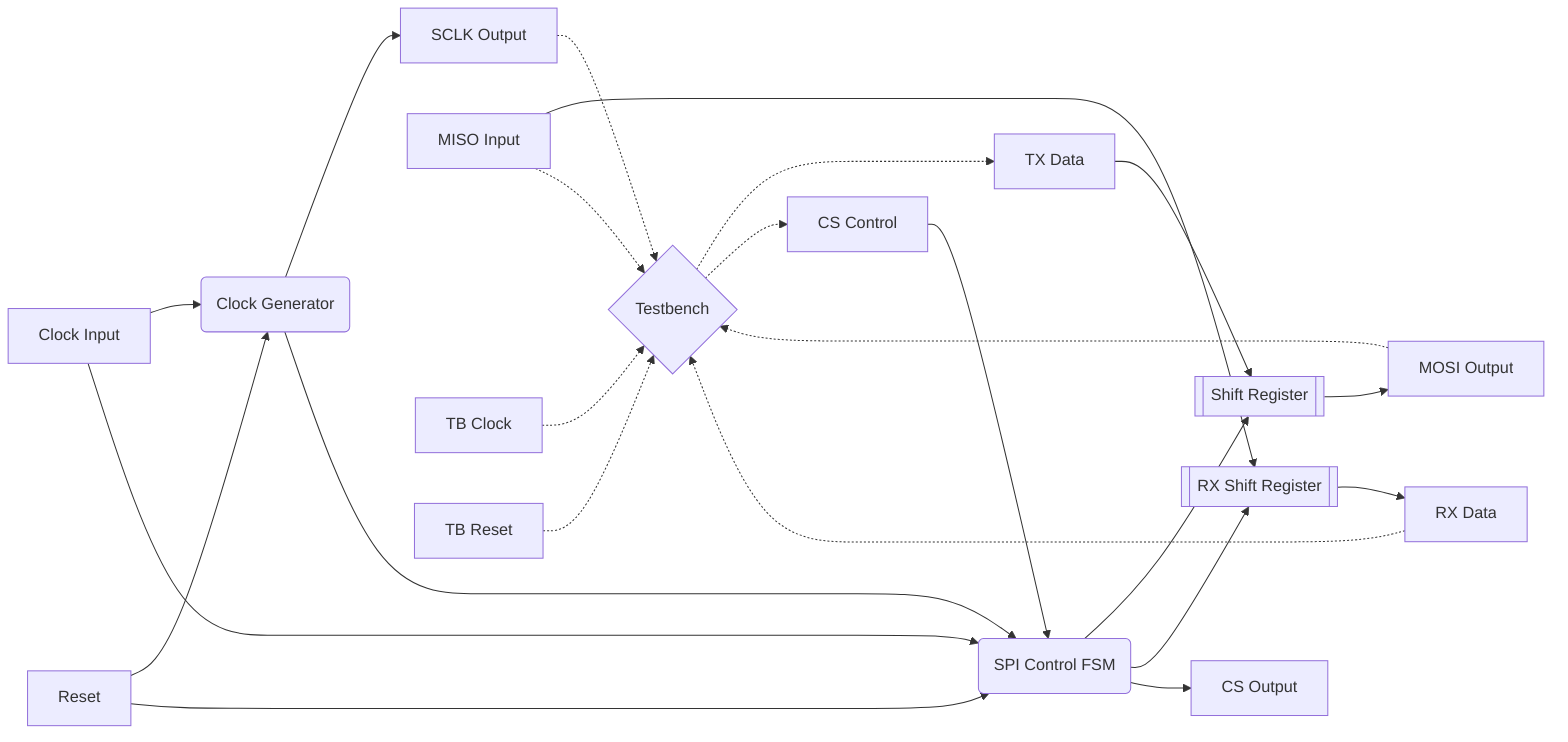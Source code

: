 graph LR
    CLK[Clock Input] --> CLKGEN(Clock Generator)
    RST[Reset] --> CLKGEN
    RST --> CTRL(SPI Control FSM)
    CLK --> CTRL

    CLKGEN --> SCLK[SCLK Output]
    CLKGEN --> CTRL

    DATA_IN[TX Data] --> SHIFTER[[Shift Register]]
    CTRL --> SHIFTER
    SHIFTER --> MOSI[MOSI Output]

    MISO[MISO Input] --> RX_SHIFT[[RX Shift Register]]
    CTRL --> RX_SHIFT
    RX_SHIFT --> DATA_OUT[RX Data]

    CS_CTRL[CS Control] --> CTRL
    CTRL --> CS[CS Output]

    TB_CLK[TB Clock] -.-> TB{Testbench}
    TB_RST[TB Reset] -.-> TB
    TB -.-> DATA_IN
    TB -.-> CS_CTRL
    MOSI -.-> TB
    MISO -.-> TB
    SCLK -.-> TB
    DATA_OUT -.-> TB